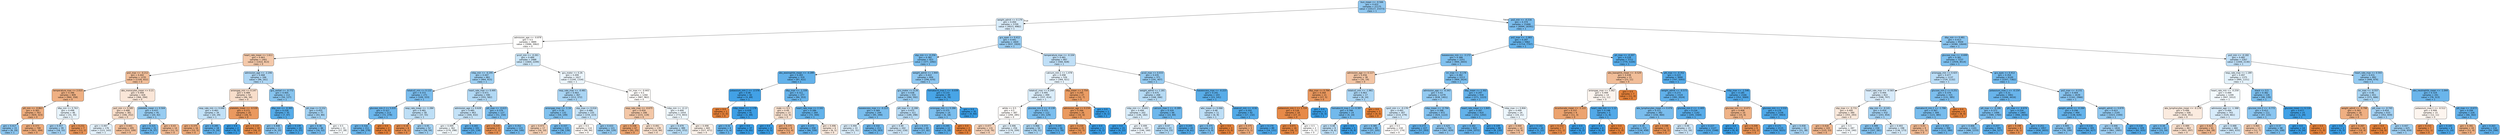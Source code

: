 digraph Tree {
node [shape=box, style="filled, rounded", color="black", fontname="helvetica"] ;
edge [fontname="helvetica"] ;
0 [label="bun_mean <= -0.566\ngini = 0.422\nsamples = 21175\nvalue = [10117, 23373]\nclass = 1", fillcolor="#8fc7f0"] ;
1 [label="weight_admit <= 0.179\ngini = 0.494\nsamples = 5709\nvalue = [4023, 4982]\nclass = 1", fillcolor="#d9ecfa"] ;
0 -> 1 [labeldistance=2.5, labelangle=45, headlabel="True"] ;
2 [label="admission_age <= -0.878\ngini = 0.5\nsamples = 3889\nvalue = [3086, 3062]\nclass = 0", fillcolor="#fffefd"] ;
1 -> 2 ;
3 [label="heart_rate_mean <= 1.611\ngini = 0.463\nsamples = 1401\nvalue = [1422, 813]\nclass = 0", fillcolor="#f4c9aa"] ;
2 -> 3 ;
4 [label="po2_max <= -0.212\ngini = 0.442\nsamples = 1235\nvalue = [1326, 652]\nclass = 0", fillcolor="#f2bf9a"] ;
3 -> 4 ;
5 [label="temperature_max <= 2.015\ngini = 0.396\nsamples = 809\nvalue = [960, 358]\nclass = 0", fillcolor="#efb083"] ;
4 -> 5 ;
6 [label="ptt_min <= -0.863\ngini = 0.383\nsamples = 763\nvalue = [929, 323]\nclass = 0", fillcolor="#eead7e"] ;
5 -> 6 ;
7 [label="gini = 0.417\nsamples = 15\nvalue = [8, 19]\nclass = 1", fillcolor="#8cc6f0"] ;
6 -> 7 ;
8 [label="gini = 0.373\nsamples = 748\nvalue = [921, 304]\nclass = 0", fillcolor="#eeab7a"] ;
6 -> 8 ;
9 [label="dbp_min <= 0.763\ngini = 0.498\nsamples = 46\nvalue = [31, 35]\nclass = 1", fillcolor="#e8f4fc"] ;
5 -> 9 ;
10 [label="gini = 0.457\nsamples = 39\nvalue = [18, 33]\nclass = 1", fillcolor="#a5d2f3"] ;
9 -> 10 ;
11 [label="gini = 0.231\nsamples = 7\nvalue = [13, 2]\nclass = 0", fillcolor="#e99457"] ;
9 -> 11 ;
12 [label="abs_monocytes_mean <= 0.21\ngini = 0.494\nsamples = 426\nvalue = [366, 294]\nclass = 0", fillcolor="#fae6d8"] ;
4 -> 12 ;
13 [label="po2_min <= 0.585\ngini = 0.488\nsamples = 381\nvalue = [346, 252]\nclass = 0", fillcolor="#f8ddc9"] ;
12 -> 13 ;
14 [label="gini = 0.497\nsamples = 176\nvalue = [123, 143]\nclass = 1", fillcolor="#e3f1fb"] ;
13 -> 14 ;
15 [label="gini = 0.441\nsamples = 205\nvalue = [223, 109]\nclass = 0", fillcolor="#f2bf9a"] ;
13 -> 15 ;
16 [label="platelets_mean <= 0.504\ngini = 0.437\nsamples = 45\nvalue = [20, 42]\nclass = 1", fillcolor="#97ccf1"] ;
12 -> 16 ;
17 [label="gini = 0.315\nsamples = 31\nvalue = [9, 37]\nclass = 1", fillcolor="#69b5eb"] ;
16 -> 17 ;
18 [label="gini = 0.43\nsamples = 14\nvalue = [11, 5]\nclass = 0", fillcolor="#f1ba93"] ;
16 -> 18 ;
19 [label="admission_age <= -2.206\ngini = 0.468\nsamples = 166\nvalue = [96, 161]\nclass = 1", fillcolor="#afd7f5"] ;
3 -> 19 ;
20 [label="aniongap_min <= 0.147\ngini = 0.489\nsamples = 54\nvalue = [46, 34]\nclass = 0", fillcolor="#f8decb"] ;
19 -> 20 ;
21 [label="resp_rate_min <= 0.046\ngini = 0.483\nsamples = 34\nvalue = [20, 29]\nclass = 1", fillcolor="#c2e1f7"] ;
20 -> 21 ;
22 [label="gini = 0.375\nsamples = 16\nvalue = [15, 5]\nclass = 0", fillcolor="#eeab7b"] ;
21 -> 22 ;
23 [label="gini = 0.285\nsamples = 18\nvalue = [5, 24]\nclass = 1", fillcolor="#62b1ea"] ;
21 -> 23 ;
24 [label="platelets_mean <= -0.539\ngini = 0.271\nsamples = 20\nvalue = [26, 5]\nclass = 0", fillcolor="#ea995f"] ;
20 -> 24 ;
25 [label="gini = 0.0\nsamples = 2\nvalue = [0, 3]\nclass = 1", fillcolor="#399de5"] ;
24 -> 25 ;
26 [label="gini = 0.133\nsamples = 18\nvalue = [26, 2]\nclass = 0", fillcolor="#e78b48"] ;
24 -> 26 ;
27 [label="gcs_verbal <= -0.772\ngini = 0.405\nsamples = 112\nvalue = [50, 127]\nclass = 1", fillcolor="#87c4ef"] ;
19 -> 27 ;
28 [label="dbp_min <= -0.365\ngini = 0.226\nsamples = 35\nvalue = [7, 47]\nclass = 1", fillcolor="#56ace9"] ;
27 -> 28 ;
29 [label="gini = 0.408\nsamples = 11\nvalue = [4, 10]\nclass = 1", fillcolor="#88c4ef"] ;
28 -> 29 ;
30 [label="gini = 0.139\nsamples = 24\nvalue = [3, 37]\nclass = 1", fillcolor="#49a5e7"] ;
28 -> 30 ;
31 [label="ph_max <= 0.152\ngini = 0.455\nsamples = 77\nvalue = [43, 80]\nclass = 1", fillcolor="#a3d2f3"] ;
27 -> 31 ;
32 [label="gini = 0.36\nsamples = 46\nvalue = [16, 52]\nclass = 1", fillcolor="#76bbed"] ;
31 -> 32 ;
33 [label="gini = 0.5\nsamples = 31\nvalue = [27, 28]\nclass = 1", fillcolor="#f8fcfe"] ;
31 -> 33 ;
34 [label="pco2_min <= -0.261\ngini = 0.489\nsamples = 2488\nvalue = [1664, 2249]\nclass = 1", fillcolor="#cbe6f8"] ;
2 -> 34 ;
35 [label="mbp_min <= -0.295\ngini = 0.447\nsamples = 861\nvalue = [464, 915]\nclass = 1", fillcolor="#9dcff2"] ;
34 -> 35 ;
36 [label="totalco2_min <= 0.122\ngini = 0.372\nsamples = 271\nvalue = [109, 333]\nclass = 1", fillcolor="#7abdee"] ;
35 -> 36 ;
37 [label="glucose_min.2 <= 5.035\ngini = 0.327\nsamples = 213\nvalue = [72, 278]\nclass = 1", fillcolor="#6cb6ec"] ;
36 -> 37 ;
38 [label="gini = 0.316\nsamples = 211\nvalue = [68, 278]\nclass = 1", fillcolor="#69b5eb"] ;
37 -> 38 ;
39 [label="gini = 0.0\nsamples = 2\nvalue = [4, 0]\nclass = 0", fillcolor="#e58139"] ;
37 -> 39 ;
40 [label="resp_rate_mean <= -1.284\ngini = 0.481\nsamples = 58\nvalue = [37, 55]\nclass = 1", fillcolor="#bedff6"] ;
36 -> 40 ;
41 [label="gini = 0.18\nsamples = 6\nvalue = [9, 1]\nclass = 0", fillcolor="#e88f4f"] ;
40 -> 41 ;
42 [label="gini = 0.45\nsamples = 52\nvalue = [28, 54]\nclass = 1", fillcolor="#a0d0f2"] ;
40 -> 42 ;
43 [label="heart_rate_max <= 0.495\ngini = 0.471\nsamples = 590\nvalue = [355, 582]\nclass = 1", fillcolor="#b2d9f5"] ;
35 -> 43 ;
44 [label="admission_age <= 0.628\ngini = 0.485\nsamples = 463\nvalue = [304, 432]\nclass = 1", fillcolor="#c4e2f7"] ;
43 -> 44 ;
45 [label="gini = 0.499\nsamples = 362\nvalue = [279, 298]\nclass = 1", fillcolor="#f2f9fd"] ;
44 -> 45 ;
46 [label="gini = 0.265\nsamples = 101\nvalue = [25, 134]\nclass = 1", fillcolor="#5eafea"] ;
44 -> 46 ;
47 [label="ptt_max <= -0.615\ngini = 0.379\nsamples = 127\nvalue = [51, 150]\nclass = 1", fillcolor="#7cbeee"] ;
43 -> 47 ;
48 [label="gini = 0.219\nsamples = 4\nvalue = [7, 1]\nclass = 0", fillcolor="#e99355"] ;
47 -> 48 ;
49 [label="gini = 0.352\nsamples = 123\nvalue = [44, 149]\nclass = 1", fillcolor="#73baed"] ;
47 -> 49 ;
50 [label="gcs_motor <= 0.26\ngini = 0.499\nsamples = 1627\nvalue = [1200, 1334]\nclass = 1", fillcolor="#ebf5fc"] ;
34 -> 50 ;
51 [label="resp_rate_max <= -0.481\ngini = 0.463\nsamples = 367\nvalue = [213, 372]\nclass = 1", fillcolor="#aad5f4"] ;
50 -> 51 ;
52 [label="aniongap_max <= -1.16\ngini = 0.39\nsamples = 132\nvalue = [54, 149]\nclass = 1", fillcolor="#81c1ee"] ;
51 -> 52 ;
53 [label="gini = 0.473\nsamples = 17\nvalue = [16, 10]\nclass = 0", fillcolor="#f5d0b5"] ;
52 -> 53 ;
54 [label="gini = 0.337\nsamples = 115\nvalue = [38, 139]\nclass = 1", fillcolor="#6fb8ec"] ;
52 -> 54 ;
55 [label="sbp_max <= 0.016\ngini = 0.486\nsamples = 235\nvalue = [159, 223]\nclass = 1", fillcolor="#c6e3f8"] ;
51 -> 55 ;
56 [label="gini = 0.5\nsamples = 114\nvalue = [99, 94]\nclass = 0", fillcolor="#fef9f5"] ;
55 -> 56 ;
57 [label="gini = 0.433\nsamples = 121\nvalue = [60, 129]\nclass = 1", fillcolor="#95cbf1"] ;
55 -> 57 ;
58 [label="inr_max <= -0.443\ngini = 0.5\nsamples = 1260\nvalue = [987, 962]\nclass = 0", fillcolor="#fefcfa"] ;
50 -> 58 ;
59 [label="resp_rate_max <= -0.675\ngini = 0.459\nsamples = 206\nvalue = [215, 119]\nclass = 0", fillcolor="#f3c7a7"] ;
58 -> 59 ;
60 [label="gini = 0.338\nsamples = 67\nvalue = [91, 25]\nclass = 0", fillcolor="#eca46f"] ;
59 -> 60 ;
61 [label="gini = 0.491\nsamples = 139\nvalue = [124, 94]\nclass = 0", fillcolor="#f9e1cf"] ;
59 -> 61 ;
62 [label="mbp_min <= -0.13\ngini = 0.499\nsamples = 1054\nvalue = [772, 843]\nclass = 1", fillcolor="#eef7fd"] ;
58 -> 62 ;
63 [label="gini = 0.479\nsamples = 389\nvalue = [245, 372]\nclass = 1", fillcolor="#bbdef6"] ;
62 -> 63 ;
64 [label="gini = 0.498\nsamples = 665\nvalue = [527, 471]\nclass = 0", fillcolor="#fcf2ea"] ;
62 -> 64 ;
65 [label="gcs_eyes <= 0.412\ngini = 0.441\nsamples = 1820\nvalue = [937, 1920]\nclass = 1", fillcolor="#9acdf2"] ;
1 -> 65 ;
66 [label="sbp_min <= -0.256\ngini = 0.382\nsamples = 923\nvalue = [377, 1092]\nclass = 1", fillcolor="#7dbfee"] ;
65 -> 66 ;
67 [label="abs_eosinophils_mean <= -0.289\ngini = 0.283\nsamples = 319\nvalue = [87, 422]\nclass = 1", fillcolor="#62b1ea"] ;
66 -> 67 ;
68 [label="potassium_min.1 <= -2.576\ngini = 0.08\nsamples = 42\nvalue = [3, 69]\nclass = 1", fillcolor="#42a1e6"] ;
67 -> 68 ;
69 [label="gini = 0.0\nsamples = 1\nvalue = [2, 0]\nclass = 0", fillcolor="#e58139"] ;
68 -> 69 ;
70 [label="mbp_mean <= -1.178\ngini = 0.028\nsamples = 41\nvalue = [1, 69]\nclass = 1", fillcolor="#3c9ee5"] ;
68 -> 70 ;
71 [label="gini = 0.32\nsamples = 4\nvalue = [1, 4]\nclass = 1", fillcolor="#6ab6ec"] ;
70 -> 71 ;
72 [label="gini = 0.0\nsamples = 37\nvalue = [0, 65]\nclass = 1", fillcolor="#399de5"] ;
70 -> 72 ;
73 [label="dbp_max <= -1.339\ngini = 0.311\nsamples = 277\nvalue = [84, 353]\nclass = 1", fillcolor="#68b4eb"] ;
67 -> 73 ;
74 [label="male <= 0.5\ngini = 0.49\nsamples = 13\nvalue = [12, 9]\nclass = 0", fillcolor="#f8e0ce"] ;
73 -> 74 ;
75 [label="gini = 0.0\nsamples = 4\nvalue = [0, 5]\nclass = 1", fillcolor="#399de5"] ;
74 -> 75 ;
76 [label="gini = 0.375\nsamples = 9\nvalue = [12, 4]\nclass = 0", fillcolor="#eeab7b"] ;
74 -> 76 ;
77 [label="heart_rate_max <= 2.161\ngini = 0.286\nsamples = 264\nvalue = [72, 344]\nclass = 1", fillcolor="#62b2ea"] ;
73 -> 77 ;
78 [label="gini = 0.273\nsamples = 258\nvalue = [66, 339]\nclass = 1", fillcolor="#60b0ea"] ;
77 -> 78 ;
79 [label="gini = 0.496\nsamples = 6\nvalue = [6, 5]\nclass = 0", fillcolor="#fbeade"] ;
77 -> 79 ;
80 [label="weight_admit <= 1.944\ngini = 0.422\nsamples = 604\nvalue = [290, 670]\nclass = 1", fillcolor="#8fc7f0"] ;
66 -> 80 ;
81 [label="gcs_motor <= 0.26\ngini = 0.438\nsamples = 555\nvalue = [284, 592]\nclass = 1", fillcolor="#98ccf1"] ;
80 -> 81 ;
82 [label="baseexcess_max <= -0.223\ngini = 0.369\nsamples = 244\nvalue = [95, 294]\nclass = 1", fillcolor="#79bded"] ;
81 -> 82 ;
83 [label="gini = 0.494\nsamples = 33\nvalue = [25, 31]\nclass = 1", fillcolor="#d9ecfa"] ;
82 -> 83 ;
84 [label="gini = 0.332\nsamples = 211\nvalue = [70, 263]\nclass = 1", fillcolor="#6eb7ec"] ;
82 -> 84 ;
85 [label="ptt_max <= -0.288\ngini = 0.475\nsamples = 311\nvalue = [189, 298]\nclass = 1", fillcolor="#b7dbf5"] ;
81 -> 85 ;
86 [label="gini = 0.49\nsamples = 242\nvalue = [162, 216]\nclass = 1", fillcolor="#cee6f8"] ;
85 -> 86 ;
87 [label="gini = 0.373\nsamples = 69\nvalue = [27, 82]\nclass = 1", fillcolor="#7abdee"] ;
85 -> 87 ;
88 [label="hematocrit_max.1 <= -0.039\ngini = 0.133\nsamples = 49\nvalue = [6, 78]\nclass = 1", fillcolor="#48a5e7"] ;
80 -> 88 ;
89 [label="aniongap_min <= 0.286\ngini = 0.375\nsamples = 14\nvalue = [6, 18]\nclass = 1", fillcolor="#7bbeee"] ;
88 -> 89 ;
90 [label="gini = 0.245\nsamples = 12\nvalue = [3, 18]\nclass = 1", fillcolor="#5aade9"] ;
89 -> 90 ;
91 [label="gini = 0.0\nsamples = 2\nvalue = [3, 0]\nclass = 0", fillcolor="#e58139"] ;
89 -> 91 ;
92 [label="gini = 0.0\nsamples = 35\nvalue = [0, 60]\nclass = 1", fillcolor="#399de5"] ;
88 -> 92 ;
93 [label="temperature_max <= -0.104\ngini = 0.481\nsamples = 897\nvalue = [560, 828]\nclass = 1", fillcolor="#bfdff7"] ;
65 -> 93 ;
94 [label="calcium_min.1 <= 1.478\ngini = 0.498\nsamples = 526\nvalue = [369, 421]\nclass = 1", fillcolor="#e7f3fc"] ;
93 -> 94 ;
95 [label="totalco2_max <= 0.244\ngini = 0.495\nsamples = 499\nvalue = [337, 414]\nclass = 1", fillcolor="#daedfa"] ;
94 -> 95 ;
96 [label="white <= 0.5\ngini = 0.5\nsamples = 387\nvalue = [294, 285]\nclass = 0", fillcolor="#fefbf9"] ;
95 -> 96 ;
97 [label="gini = 0.477\nsamples = 131\nvalue = [118, 76]\nclass = 0", fillcolor="#f6d2b9"] ;
96 -> 97 ;
98 [label="gini = 0.496\nsamples = 256\nvalue = [176, 209]\nclass = 1", fillcolor="#e0f0fb"] ;
96 -> 98 ;
99 [label="glucose_min.2 <= -0.139\ngini = 0.375\nsamples = 112\nvalue = [43, 129]\nclass = 1", fillcolor="#7bbeee"] ;
95 -> 99 ;
100 [label="gini = 0.466\nsamples = 56\nvalue = [30, 51]\nclass = 1", fillcolor="#add7f4"] ;
99 -> 100 ;
101 [label="gini = 0.245\nsamples = 56\nvalue = [13, 78]\nclass = 1", fillcolor="#5aade9"] ;
99 -> 101 ;
102 [label="dbp_mean <= 2.754\ngini = 0.295\nsamples = 27\nvalue = [32, 7]\nclass = 0", fillcolor="#eb9d64"] ;
94 -> 102 ;
103 [label="admission_age <= 0.234\ngini = 0.266\nsamples = 26\nvalue = [32, 6]\nclass = 0", fillcolor="#ea995e"] ;
102 -> 103 ;
104 [label="gini = 0.234\nsamples = 25\nvalue = [32, 5]\nclass = 0", fillcolor="#e99558"] ;
103 -> 104 ;
105 [label="gini = 0.0\nsamples = 1\nvalue = [0, 1]\nclass = 1", fillcolor="#399de5"] ;
103 -> 105 ;
106 [label="gini = 0.0\nsamples = 1\nvalue = [0, 1]\nclass = 1", fillcolor="#399de5"] ;
102 -> 106 ;
107 [label="pco2_max <= 0.033\ngini = 0.435\nsamples = 371\nvalue = [191, 407]\nclass = 1", fillcolor="#96cbf1"] ;
93 -> 107 ;
108 [label="weight_admit <= 1.181\ngini = 0.475\nsamples = 268\nvalue = [168, 266]\nclass = 1", fillcolor="#b6dbf5"] ;
107 -> 108 ;
109 [label="mbp_min <= -0.641\ngini = 0.494\nsamples = 202\nvalue = [146, 182]\nclass = 1", fillcolor="#d8ecfa"] ;
108 -> 109 ;
110 [label="gini = 0.0\nsamples = 15\nvalue = [0, 22]\nclass = 1", fillcolor="#399de5"] ;
109 -> 110 ;
111 [label="gini = 0.499\nsamples = 187\nvalue = [146, 160]\nclass = 1", fillcolor="#eef6fd"] ;
109 -> 111 ;
112 [label="calcium_max.1 <= -0.289\ngini = 0.329\nsamples = 66\nvalue = [22, 84]\nclass = 1", fillcolor="#6db7ec"] ;
108 -> 112 ;
113 [label="gini = 0.47\nsamples = 23\nvalue = [14, 23]\nclass = 1", fillcolor="#b2d9f5"] ;
112 -> 113 ;
114 [label="gini = 0.205\nsamples = 43\nvalue = [8, 61]\nclass = 1", fillcolor="#53aae8"] ;
112 -> 114 ;
115 [label="baseexcess_max <= -0.223\ngini = 0.241\nsamples = 103\nvalue = [23, 141]\nclass = 1", fillcolor="#59ade9"] ;
107 -> 115 ;
116 [label="wbc_mean <= 0.066\ngini = 0.48\nsamples = 11\nvalue = [6, 9]\nclass = 1", fillcolor="#bddef6"] ;
115 -> 116 ;
117 [label="gini = 0.375\nsamples = 8\nvalue = [3, 9]\nclass = 1", fillcolor="#7bbeee"] ;
116 -> 117 ;
118 [label="gini = 0.0\nsamples = 3\nvalue = [3, 0]\nclass = 0", fillcolor="#e58139"] ;
116 -> 118 ;
119 [label="totalco2_min <= -0.92\ngini = 0.202\nsamples = 92\nvalue = [17, 132]\nclass = 1", fillcolor="#52aae8"] ;
115 -> 119 ;
120 [label="gini = 0.375\nsamples = 3\nvalue = [3, 1]\nclass = 0", fillcolor="#eeab7b"] ;
119 -> 120 ;
121 [label="gini = 0.174\nsamples = 89\nvalue = [14, 131]\nclass = 1", fillcolor="#4ea7e8"] ;
119 -> 121 ;
122 [label="po2_min <= -0.216\ngini = 0.374\nsamples = 15466\nvalue = [6094, 18391]\nclass = 1", fillcolor="#7bbdee"] ;
0 -> 122 [labeldistance=2.5, labelangle=-45, headlabel="False"] ;
123 [label="po2_max <= -1.083\ngini = 0.297\nsamples = 5962\nvalue = [1714, 7747]\nclass = 1", fillcolor="#65b3eb"] ;
122 -> 123 ;
124 [label="baseexcess_min <= -3.172\ngini = 0.388\nsamples = 2251\nvalue = [944, 2643]\nclass = 1", fillcolor="#80c0ee"] ;
123 -> 124 ;
125 [label="admission_age <= 0.117\ngini = 0.456\nsamples = 38\nvalue = [35, 19]\nclass = 0", fillcolor="#f3c5a4"] ;
124 -> 125 ;
126 [label="dbp_max <= 0.794\ngini = 0.264\nsamples = 21\nvalue = [27, 5]\nclass = 0", fillcolor="#ea985e"] ;
125 -> 126 ;
127 [label="potassium_min.1 <= 1.724\ngini = 0.128\nsamples = 18\nvalue = [27, 2]\nclass = 0", fillcolor="#e78a48"] ;
126 -> 127 ;
128 [label="gini = 0.071\nsamples = 16\nvalue = [26, 1]\nclass = 0", fillcolor="#e68641"] ;
127 -> 128 ;
129 [label="gini = 0.5\nsamples = 2\nvalue = [1, 1]\nclass = 0", fillcolor="#ffffff"] ;
127 -> 129 ;
130 [label="gini = 0.0\nsamples = 3\nvalue = [0, 3]\nclass = 1", fillcolor="#399de5"] ;
126 -> 130 ;
131 [label="totalco2_min <= -1.961\ngini = 0.463\nsamples = 17\nvalue = [8, 14]\nclass = 1", fillcolor="#aad5f4"] ;
125 -> 131 ;
132 [label="hematocrit_max.1 <= 0.387\ngini = 0.346\nsamples = 14\nvalue = [4, 14]\nclass = 1", fillcolor="#72b9ec"] ;
131 -> 132 ;
133 [label="gini = 0.48\nsamples = 9\nvalue = [4, 6]\nclass = 1", fillcolor="#bddef6"] ;
132 -> 133 ;
134 [label="gini = 0.0\nsamples = 5\nvalue = [0, 8]\nclass = 1", fillcolor="#399de5"] ;
132 -> 134 ;
135 [label="gini = 0.0\nsamples = 3\nvalue = [4, 0]\nclass = 0", fillcolor="#e58139"] ;
131 -> 135 ;
136 [label="inr_max <= -0.178\ngini = 0.382\nsamples = 2213\nvalue = [909, 2624]\nclass = 1", fillcolor="#7ebfee"] ;
124 -> 136 ;
137 [label="admission_age <= -0.343\ngini = 0.43\nsamples = 1279\nvalue = [638, 1401]\nclass = 1", fillcolor="#93caf1"] ;
136 -> 137 ;
138 [label="spo2_min <= -0.178\ngini = 0.491\nsamples = 307\nvalue = [214, 279]\nclass = 1", fillcolor="#d1e8f9"] ;
137 -> 138 ;
139 [label="gini = 0.385\nsamples = 89\nvalue = [37, 105]\nclass = 1", fillcolor="#7fc0ee"] ;
138 -> 139 ;
140 [label="gini = 0.5\nsamples = 218\nvalue = [177, 174]\nclass = 0", fillcolor="#fffdfc"] ;
138 -> 140 ;
141 [label="mbp_mean <= -0.794\ngini = 0.398\nsamples = 972\nvalue = [424, 1122]\nclass = 1", fillcolor="#84c2ef"] ;
137 -> 141 ;
142 [label="gini = 0.273\nsamples = 227\nvalue = [57, 293]\nclass = 1", fillcolor="#60b0ea"] ;
141 -> 142 ;
143 [label="gini = 0.425\nsamples = 745\nvalue = [367, 829]\nclass = 1", fillcolor="#91c8f1"] ;
141 -> 143 ;
144 [label="dbp_mean <= 2.302\ngini = 0.297\nsamples = 934\nvalue = [271, 1223]\nclass = 1", fillcolor="#65b3eb"] ;
136 -> 144 ;
145 [label="heart_rate_mean <= 1.845\ngini = 0.287\nsamples = 910\nvalue = [252, 1202]\nclass = 1", fillcolor="#63b2ea"] ;
144 -> 145 ;
146 [label="gini = 0.302\nsamples = 822\nvalue = [244, 1072]\nclass = 1", fillcolor="#66b3eb"] ;
145 -> 146 ;
147 [label="gini = 0.109\nsamples = 88\nvalue = [8, 130]\nclass = 1", fillcolor="#45a3e7"] ;
145 -> 147 ;
148 [label="mbp_max <= 0.806\ngini = 0.499\nsamples = 24\nvalue = [19, 21]\nclass = 1", fillcolor="#ecf6fd"] ;
144 -> 148 ;
149 [label="gini = 0.444\nsamples = 14\nvalue = [18, 9]\nclass = 0", fillcolor="#f2c09c"] ;
148 -> 149 ;
150 [label="gini = 0.142\nsamples = 10\nvalue = [1, 12]\nclass = 1", fillcolor="#49a5e7"] ;
148 -> 150 ;
151 [label="ph_max <= -4.207\ngini = 0.228\nsamples = 3711\nvalue = [770, 5104]\nclass = 1", fillcolor="#57ace9"] ;
123 -> 151 ;
152 [label="abs_basophils_mean <= -0.529\ngini = 0.438\nsamples = 21\nvalue = [23, 11]\nclass = 0", fillcolor="#f1bd98"] ;
151 -> 152 ;
153 [label="aniongap_max <= 3.362\ngini = 0.499\nsamples = 14\nvalue = [12, 11]\nclass = 0", fillcolor="#fdf5ef"] ;
152 -> 153 ;
154 [label="bicarbonate_mean <= -1.122\ngini = 0.337\nsamples = 9\nvalue = [11, 3]\nclass = 0", fillcolor="#eca36f"] ;
153 -> 154 ;
155 [label="gini = 0.153\nsamples = 7\nvalue = [11, 1]\nclass = 0", fillcolor="#e78c4b"] ;
154 -> 155 ;
156 [label="gini = 0.0\nsamples = 2\nvalue = [0, 2]\nclass = 1", fillcolor="#399de5"] ;
154 -> 156 ;
157 [label="heart_rate_min <= 1.12\ngini = 0.198\nsamples = 5\nvalue = [1, 8]\nclass = 1", fillcolor="#52a9e8"] ;
153 -> 157 ;
158 [label="gini = 0.0\nsamples = 4\nvalue = [0, 8]\nclass = 1", fillcolor="#399de5"] ;
157 -> 158 ;
159 [label="gini = 0.0\nsamples = 1\nvalue = [1, 0]\nclass = 0", fillcolor="#e58139"] ;
157 -> 159 ;
160 [label="gini = 0.0\nsamples = 7\nvalue = [11, 0]\nclass = 0", fillcolor="#e58139"] ;
152 -> 160 ;
161 [label="ptt_max <= -0.352\ngini = 0.223\nsamples = 3690\nvalue = [747, 5093]\nclass = 1", fillcolor="#56abe9"] ;
151 -> 161 ;
162 [label="weight_admit <= -0.573\ngini = 0.273\nsamples = 1524\nvalue = [395, 2024]\nclass = 1", fillcolor="#60b0ea"] ;
161 -> 162 ;
163 [label="abs_lymphocytes_mean <= 0.476\ngini = 0.371\nsamples = 382\nvalue = [150, 460]\nclass = 1", fillcolor="#7abded"] ;
162 -> 163 ;
164 [label="gini = 0.35\nsamples = 371\nvalue = [134, 458]\nclass = 1", fillcolor="#73baed"] ;
163 -> 164 ;
165 [label="gini = 0.198\nsamples = 11\nvalue = [16, 2]\nclass = 0", fillcolor="#e89152"] ;
163 -> 165 ;
166 [label="glucose_min.2 <= -1.405\ngini = 0.234\nsamples = 1142\nvalue = [245, 1564]\nclass = 1", fillcolor="#58ace9"] ;
162 -> 166 ;
167 [label="gini = 0.49\nsamples = 15\nvalue = [12, 16]\nclass = 1", fillcolor="#cee6f8"] ;
166 -> 167 ;
168 [label="gini = 0.227\nsamples = 1127\nvalue = [233, 1548]\nclass = 1", fillcolor="#57ace9"] ;
166 -> 168 ;
169 [label="mbp_max <= -1.546\ngini = 0.185\nsamples = 2166\nvalue = [352, 3069]\nclass = 1", fillcolor="#50a8e8"] ;
161 -> 169 ;
170 [label="glucose_min <= -0.471\ngini = 0.408\nsamples = 10\nvalue = [15, 6]\nclass = 0", fillcolor="#efb388"] ;
169 -> 170 ;
171 [label="gini = 0.0\nsamples = 1\nvalue = [0, 4]\nclass = 1", fillcolor="#399de5"] ;
170 -> 171 ;
172 [label="gini = 0.208\nsamples = 9\nvalue = [15, 2]\nclass = 0", fillcolor="#e89253"] ;
170 -> 172 ;
173 [label="glucose_min <= 3.532\ngini = 0.179\nsamples = 2156\nvalue = [337, 3063]\nclass = 1", fillcolor="#4fa8e8"] ;
169 -> 173 ;
174 [label="gini = 0.171\nsamples = 2115\nvalue = [316, 3025]\nclass = 1", fillcolor="#4ea7e8"] ;
173 -> 174 ;
175 [label="gini = 0.458\nsamples = 41\nvalue = [21, 38]\nclass = 1", fillcolor="#a6d3f3"] ;
173 -> 175 ;
176 [label="dbp_min <= 0.481\ngini = 0.413\nsamples = 9504\nvalue = [4380, 10644]\nclass = 1", fillcolor="#8ac5f0"] ;
122 -> 176 ;
177 [label="glucose_max <= -0.699\ngini = 0.381\nsamples = 7237\nvalue = [2936, 8514]\nclass = 1", fillcolor="#7dbfee"] ;
176 -> 177 ;
178 [label="aniongap_min <= 0.425\ngini = 0.477\nsamples = 1137\nvalue = [729, 1132]\nclass = 1", fillcolor="#b9dcf6"] ;
177 -> 178 ;
179 [label="heart_rate_max <= -0.583\ngini = 0.494\nsamples = 822\nvalue = [598, 747]\nclass = 1", fillcolor="#d8ebfa"] ;
178 -> 179 ;
180 [label="sbp_max <= -0.731\ngini = 0.495\nsamples = 390\nvalue = [355, 293]\nclass = 0", fillcolor="#fae9dc"] ;
179 -> 180 ;
181 [label="gini = 0.418\nsamples = 103\nvalue = [125, 53]\nclass = 0", fillcolor="#f0b68d"] ;
180 -> 181 ;
182 [label="gini = 0.5\nsamples = 287\nvalue = [230, 240]\nclass = 1", fillcolor="#f7fbfe"] ;
180 -> 182 ;
183 [label="sbp_min <= -0.141\ngini = 0.454\nsamples = 432\nvalue = [243, 454]\nclass = 1", fillcolor="#a3d1f3"] ;
179 -> 183 ;
184 [label="gini = 0.399\nsamples = 234\nvalue = [107, 281]\nclass = 1", fillcolor="#84c2ef"] ;
183 -> 184 ;
185 [label="gini = 0.493\nsamples = 198\nvalue = [136, 173]\nclass = 1", fillcolor="#d5eaf9"] ;
183 -> 185 ;
186 [label="glucose_min.2 <= 0.251\ngini = 0.379\nsamples = 315\nvalue = [131, 385]\nclass = 1", fillcolor="#7cbeee"] ;
178 -> 186 ;
187 [label="hematocrit_min.1 <= -1.786\ngini = 0.367\nsamples = 309\nvalue = [123, 385]\nclass = 1", fillcolor="#78bced"] ;
186 -> 187 ;
188 [label="gini = 0.43\nsamples = 9\nvalue = [11, 5]\nclass = 0", fillcolor="#f1ba93"] ;
187 -> 188 ;
189 [label="gini = 0.352\nsamples = 300\nvalue = [112, 380]\nclass = 1", fillcolor="#73baed"] ;
187 -> 189 ;
190 [label="gini = 0.0\nsamples = 6\nvalue = [8, 0]\nclass = 0", fillcolor="#e58139"] ;
186 -> 190 ;
191 [label="gcs_eyes <= 0.412\ngini = 0.354\nsamples = 6100\nvalue = [2207, 7382]\nclass = 1", fillcolor="#74baed"] ;
177 -> 191 ;
192 [label="potassium_max.1 <= -0.154\ngini = 0.31\nsamples = 3461\nvalue = [1046, 4416]\nclass = 1", fillcolor="#68b4eb"] ;
191 -> 192 ;
193 [label="ptt_max <= -0.186\ngini = 0.373\nsamples = 1496\nvalue = [580, 1760]\nclass = 1", fillcolor="#7abdee"] ;
192 -> 193 ;
194 [label="gini = 0.406\nsamples = 1101\nvalue = [486, 1233]\nclass = 1", fillcolor="#87c4ef"] ;
193 -> 194 ;
195 [label="gini = 0.257\nsamples = 395\nvalue = [94, 527]\nclass = 1", fillcolor="#5caeea"] ;
193 -> 195 ;
196 [label="ph_max <= -4.674\ngini = 0.254\nsamples = 1965\nvalue = [466, 2656]\nclass = 1", fillcolor="#5caeea"] ;
192 -> 196 ;
197 [label="gini = 0.198\nsamples = 8\nvalue = [8, 1]\nclass = 0", fillcolor="#e89152"] ;
196 -> 197 ;
198 [label="gini = 0.251\nsamples = 1957\nvalue = [458, 2655]\nclass = 1", fillcolor="#5baee9"] ;
196 -> 198 ;
199 [label="po2_max <= -0.231\ngini = 0.404\nsamples = 2639\nvalue = [1161, 2966]\nclass = 1", fillcolor="#87c3ef"] ;
191 -> 199 ;
200 [label="weight_admit <= -0.284\ngini = 0.296\nsamples = 494\nvalue = [138, 626]\nclass = 1", fillcolor="#65b3eb"] ;
199 -> 200 ;
201 [label="gini = 0.405\nsamples = 189\nvalue = [78, 199]\nclass = 1", fillcolor="#87c3ef"] ;
200 -> 201 ;
202 [label="gini = 0.216\nsamples = 305\nvalue = [60, 427]\nclass = 1", fillcolor="#55abe9"] ;
200 -> 202 ;
203 [label="weight_admit <= 0.879\ngini = 0.423\nsamples = 2145\nvalue = [1023, 2340]\nclass = 1", fillcolor="#90c8f0"] ;
199 -> 203 ;
204 [label="gini = 0.446\nsamples = 1816\nvalue = [961, 1905]\nclass = 1", fillcolor="#9dcef2"] ;
203 -> 204 ;
205 [label="gini = 0.218\nsamples = 329\nvalue = [62, 435]\nclass = 1", fillcolor="#55abe9"] ;
203 -> 205 ;
206 [label="po2_min <= -0.182\ngini = 0.482\nsamples = 2267\nvalue = [1444, 2130]\nclass = 1", fillcolor="#bfdff7"] ;
176 -> 206 ;
207 [label="resp_rate_max <= 1.189\ngini = 0.497\nsamples = 1375\nvalue = [995, 1151]\nclass = 1", fillcolor="#e4f2fb"] ;
206 -> 207 ;
208 [label="heart_rate_min <= -0.259\ngini = 0.499\nsamples = 1249\nvalue = [947, 1012]\nclass = 1", fillcolor="#f2f9fd"] ;
207 -> 208 ;
209 [label="abs_lymphocytes_mean <= -0.178\ngini = 0.496\nsamples = 506\nvalue = [418, 351]\nclass = 0", fillcolor="#fbebdf"] ;
208 -> 209 ;
210 [label="gini = 0.34\nsamples = 43\nvalue = [15, 54]\nclass = 1", fillcolor="#70b8ec"] ;
209 -> 210 ;
211 [label="gini = 0.489\nsamples = 463\nvalue = [403, 297]\nclass = 0", fillcolor="#f8decb"] ;
209 -> 211 ;
212 [label="admission_age <= -1.388\ngini = 0.494\nsamples = 743\nvalue = [529, 661]\nclass = 1", fillcolor="#d7ebfa"] ;
208 -> 212 ;
213 [label="gini = 0.423\nsamples = 61\nvalue = [64, 28]\nclass = 0", fillcolor="#f0b890"] ;
212 -> 213 ;
214 [label="gini = 0.488\nsamples = 682\nvalue = [465, 633]\nclass = 1", fillcolor="#cae5f8"] ;
212 -> 214 ;
215 [label="black <= 0.5\ngini = 0.382\nsamples = 126\nvalue = [48, 139]\nclass = 1", fillcolor="#7dbfee"] ;
207 -> 215 ;
216 [label="glucose_min.2 <= -0.772\ngini = 0.412\nsamples = 111\nvalue = [47, 115]\nclass = 1", fillcolor="#8ac5f0"] ;
215 -> 216 ;
217 [label="gini = 0.465\nsamples = 13\nvalue = [12, 7]\nclass = 0", fillcolor="#f4caac"] ;
216 -> 217 ;
218 [label="gini = 0.37\nsamples = 98\nvalue = [35, 108]\nclass = 1", fillcolor="#79bded"] ;
216 -> 218 ;
219 [label="glucose_mean <= 6.116\ngini = 0.077\nsamples = 15\nvalue = [1, 24]\nclass = 1", fillcolor="#41a1e6"] ;
215 -> 219 ;
220 [label="gini = 0.0\nsamples = 14\nvalue = [0, 24]\nclass = 1", fillcolor="#399de5"] ;
219 -> 220 ;
221 [label="gini = 0.0\nsamples = 1\nvalue = [1, 0]\nclass = 0", fillcolor="#e58139"] ;
219 -> 221 ;
222 [label="heart_rate_max <= 0.593\ngini = 0.431\nsamples = 892\nvalue = [449, 979]\nclass = 1", fillcolor="#94caf1"] ;
206 -> 222 ;
223 [label="inr_max <= -0.557\ngini = 0.46\nsamples = 651\nvalue = [371, 666]\nclass = 1", fillcolor="#a7d4f3"] ;
222 -> 223 ;
224 [label="weight_admit <= -0.798\ngini = 0.393\nsamples = 18\nvalue = [19, 7]\nclass = 0", fillcolor="#efaf82"] ;
223 -> 224 ;
225 [label="gini = 0.0\nsamples = 2\nvalue = [0, 3]\nclass = 1", fillcolor="#399de5"] ;
224 -> 225 ;
226 [label="gini = 0.287\nsamples = 16\nvalue = [19, 4]\nclass = 0", fillcolor="#ea9c63"] ;
224 -> 226 ;
227 [label="ptt_max <= -0.745\ngini = 0.454\nsamples = 633\nvalue = [352, 659]\nclass = 1", fillcolor="#a3d1f3"] ;
223 -> 227 ;
228 [label="gini = 0.0\nsamples = 8\nvalue = [16, 0]\nclass = 0", fillcolor="#e58139"] ;
227 -> 228 ;
229 [label="gini = 0.447\nsamples = 625\nvalue = [336, 659]\nclass = 1", fillcolor="#9ecff2"] ;
227 -> 229 ;
230 [label="abs_neutrophils_mean <= -1.044\ngini = 0.319\nsamples = 241\nvalue = [78, 313]\nclass = 1", fillcolor="#6ab5eb"] ;
222 -> 230 ;
231 [label="potassium_max.1 <= -0.512\ngini = 0.499\nsamples = 15\nvalue = [12, 11]\nclass = 0", fillcolor="#fdf5ef"] ;
230 -> 231 ;
232 [label="gini = 0.153\nsamples = 7\nvalue = [11, 1]\nclass = 0", fillcolor="#e78c4b"] ;
231 -> 232 ;
233 [label="gini = 0.165\nsamples = 8\nvalue = [1, 10]\nclass = 1", fillcolor="#4da7e8"] ;
231 -> 233 ;
234 [label="ptt_max <= -0.673\ngini = 0.294\nsamples = 226\nvalue = [66, 302]\nclass = 1", fillcolor="#64b2eb"] ;
230 -> 234 ;
235 [label="gini = 0.391\nsamples = 10\nvalue = [11, 4]\nclass = 0", fillcolor="#eeaf81"] ;
234 -> 235 ;
236 [label="gini = 0.263\nsamples = 216\nvalue = [55, 298]\nclass = 1", fillcolor="#5eafea"] ;
234 -> 236 ;
}